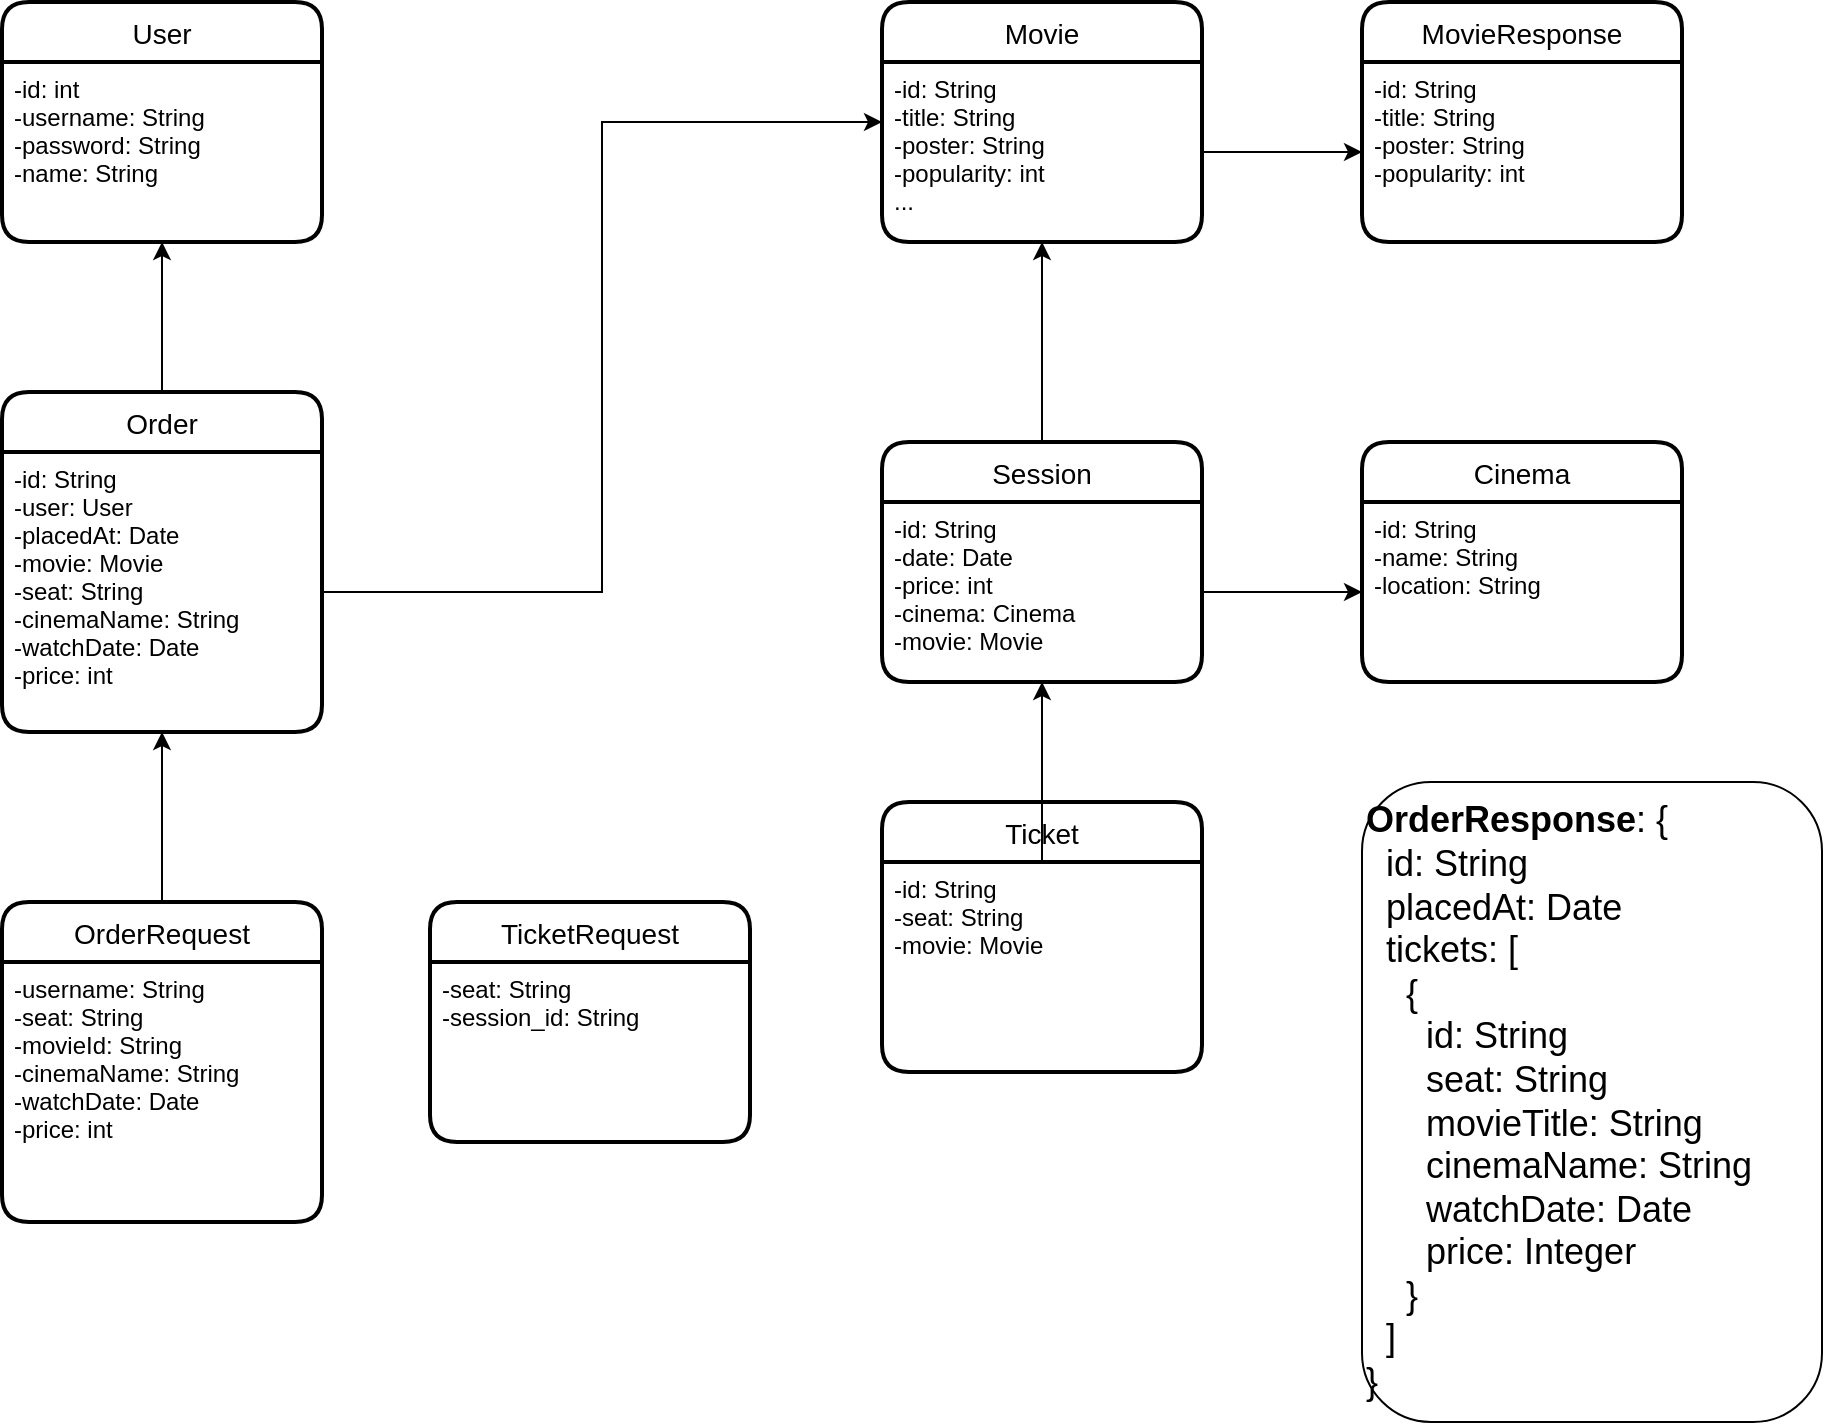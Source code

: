 <mxfile version="15.6.8" type="github">
  <diagram id="qRMoIn7Zspuqd-BpbyvH" name="Page-1">
    <mxGraphModel dx="1398" dy="680" grid="1" gridSize="10" guides="1" tooltips="1" connect="1" arrows="1" fold="1" page="1" pageScale="1" pageWidth="827" pageHeight="1169" math="0" shadow="0">
      <root>
        <mxCell id="0" />
        <mxCell id="1" parent="0" />
        <mxCell id="dXeIv0zIGZrj6mPDM5lG-20" value="Movie" style="swimlane;childLayout=stackLayout;horizontal=1;startSize=30;horizontalStack=0;rounded=1;fontSize=14;fontStyle=0;strokeWidth=2;resizeParent=0;resizeLast=1;shadow=0;dashed=0;align=center;" parent="1" vertex="1">
          <mxGeometry x="480" y="320" width="160" height="120" as="geometry" />
        </mxCell>
        <mxCell id="dXeIv0zIGZrj6mPDM5lG-21" value="-id: String&#xa;-title: String&#xa;-poster: String&#xa;-popularity: int&#xa;..." style="align=left;strokeColor=none;fillColor=none;spacingLeft=4;fontSize=12;verticalAlign=top;resizable=0;rotatable=0;part=1;" parent="dXeIv0zIGZrj6mPDM5lG-20" vertex="1">
          <mxGeometry y="30" width="160" height="90" as="geometry" />
        </mxCell>
        <mxCell id="dXeIv0zIGZrj6mPDM5lG-22" value="MovieResponse" style="swimlane;childLayout=stackLayout;horizontal=1;startSize=30;horizontalStack=0;rounded=1;fontSize=14;fontStyle=0;strokeWidth=2;resizeParent=0;resizeLast=1;shadow=0;dashed=0;align=center;" parent="1" vertex="1">
          <mxGeometry x="720" y="320" width="160" height="120" as="geometry" />
        </mxCell>
        <mxCell id="dXeIv0zIGZrj6mPDM5lG-23" value="-id: String&#xa;-title: String&#xa;-poster: String&#xa;-popularity: int&#xa;" style="align=left;strokeColor=none;fillColor=none;spacingLeft=4;fontSize=12;verticalAlign=top;resizable=0;rotatable=0;part=1;" parent="dXeIv0zIGZrj6mPDM5lG-22" vertex="1">
          <mxGeometry y="30" width="160" height="90" as="geometry" />
        </mxCell>
        <mxCell id="dXeIv0zIGZrj6mPDM5lG-25" value="" style="edgeStyle=orthogonalEdgeStyle;rounded=0;orthogonalLoop=1;jettySize=auto;html=1;" parent="1" source="dXeIv0zIGZrj6mPDM5lG-21" target="dXeIv0zIGZrj6mPDM5lG-23" edge="1">
          <mxGeometry relative="1" as="geometry" />
        </mxCell>
        <mxCell id="2udqgOeLJHsWhFkE88kR-1" value="Ticket" style="swimlane;childLayout=stackLayout;horizontal=1;startSize=30;horizontalStack=0;rounded=1;fontSize=14;fontStyle=0;strokeWidth=2;resizeParent=0;resizeLast=1;shadow=0;dashed=0;align=center;" parent="1" vertex="1">
          <mxGeometry x="480" y="720" width="160" height="135" as="geometry" />
        </mxCell>
        <mxCell id="2udqgOeLJHsWhFkE88kR-2" value="-id: String&#xa;-seat: String&#xa;-movie: Movie" style="align=left;strokeColor=none;fillColor=none;spacingLeft=4;fontSize=12;verticalAlign=top;resizable=0;rotatable=0;part=1;" parent="2udqgOeLJHsWhFkE88kR-1" vertex="1">
          <mxGeometry y="30" width="160" height="105" as="geometry" />
        </mxCell>
        <mxCell id="2udqgOeLJHsWhFkE88kR-9" value="" style="edgeStyle=orthogonalEdgeStyle;rounded=0;orthogonalLoop=1;jettySize=auto;html=1;" parent="1" source="2udqgOeLJHsWhFkE88kR-3" target="dXeIv0zIGZrj6mPDM5lG-21" edge="1">
          <mxGeometry relative="1" as="geometry" />
        </mxCell>
        <mxCell id="2udqgOeLJHsWhFkE88kR-3" value="Session" style="swimlane;childLayout=stackLayout;horizontal=1;startSize=30;horizontalStack=0;rounded=1;fontSize=14;fontStyle=0;strokeWidth=2;resizeParent=0;resizeLast=1;shadow=0;dashed=0;align=center;" parent="1" vertex="1">
          <mxGeometry x="480" y="540" width="160" height="120" as="geometry" />
        </mxCell>
        <mxCell id="2udqgOeLJHsWhFkE88kR-4" value="-id: String&#xa;-date: Date&#xa;-price: int&#xa;-cinema: Cinema&#xa;-movie: Movie" style="align=left;strokeColor=none;fillColor=none;spacingLeft=4;fontSize=12;verticalAlign=top;resizable=0;rotatable=0;part=1;" parent="2udqgOeLJHsWhFkE88kR-3" vertex="1">
          <mxGeometry y="30" width="160" height="90" as="geometry" />
        </mxCell>
        <mxCell id="2udqgOeLJHsWhFkE88kR-5" value="" style="edgeStyle=orthogonalEdgeStyle;rounded=0;orthogonalLoop=1;jettySize=auto;html=1;" parent="1" source="2udqgOeLJHsWhFkE88kR-2" target="2udqgOeLJHsWhFkE88kR-4" edge="1">
          <mxGeometry relative="1" as="geometry" />
        </mxCell>
        <mxCell id="2udqgOeLJHsWhFkE88kR-6" value="Cinema" style="swimlane;childLayout=stackLayout;horizontal=1;startSize=30;horizontalStack=0;rounded=1;fontSize=14;fontStyle=0;strokeWidth=2;resizeParent=0;resizeLast=1;shadow=0;dashed=0;align=center;" parent="1" vertex="1">
          <mxGeometry x="720" y="540" width="160" height="120" as="geometry" />
        </mxCell>
        <mxCell id="2udqgOeLJHsWhFkE88kR-7" value="-id: String&#xa;-name: String&#xa;-location: String" style="align=left;strokeColor=none;fillColor=none;spacingLeft=4;fontSize=12;verticalAlign=top;resizable=0;rotatable=0;part=1;" parent="2udqgOeLJHsWhFkE88kR-6" vertex="1">
          <mxGeometry y="30" width="160" height="90" as="geometry" />
        </mxCell>
        <mxCell id="2udqgOeLJHsWhFkE88kR-8" value="" style="edgeStyle=orthogonalEdgeStyle;rounded=0;orthogonalLoop=1;jettySize=auto;html=1;" parent="1" source="2udqgOeLJHsWhFkE88kR-4" target="2udqgOeLJHsWhFkE88kR-7" edge="1">
          <mxGeometry relative="1" as="geometry" />
        </mxCell>
        <mxCell id="2udqgOeLJHsWhFkE88kR-16" value="" style="edgeStyle=orthogonalEdgeStyle;rounded=0;orthogonalLoop=1;jettySize=auto;html=1;" parent="1" source="2udqgOeLJHsWhFkE88kR-10" target="2udqgOeLJHsWhFkE88kR-14" edge="1">
          <mxGeometry relative="1" as="geometry" />
        </mxCell>
        <mxCell id="2udqgOeLJHsWhFkE88kR-10" value="Order" style="swimlane;childLayout=stackLayout;horizontal=1;startSize=30;horizontalStack=0;rounded=1;fontSize=14;fontStyle=0;strokeWidth=2;resizeParent=0;resizeLast=1;shadow=0;dashed=0;align=center;" parent="1" vertex="1">
          <mxGeometry x="40" y="515" width="160" height="170" as="geometry" />
        </mxCell>
        <mxCell id="2udqgOeLJHsWhFkE88kR-11" value="-id: String&#xa;-user: User&#xa;-placedAt: Date&#xa;-movie: Movie&#xa;-seat: String&#xa;-cinemaName: String&#xa;-watchDate: Date&#xa;-price: int" style="align=left;strokeColor=none;fillColor=none;spacingLeft=4;fontSize=12;verticalAlign=top;resizable=0;rotatable=0;part=1;" parent="2udqgOeLJHsWhFkE88kR-10" vertex="1">
          <mxGeometry y="30" width="160" height="140" as="geometry" />
        </mxCell>
        <mxCell id="2udqgOeLJHsWhFkE88kR-13" value="User" style="swimlane;childLayout=stackLayout;horizontal=1;startSize=30;horizontalStack=0;rounded=1;fontSize=14;fontStyle=0;strokeWidth=2;resizeParent=0;resizeLast=1;shadow=0;dashed=0;align=center;" parent="1" vertex="1">
          <mxGeometry x="40" y="320" width="160" height="120" as="geometry" />
        </mxCell>
        <mxCell id="2udqgOeLJHsWhFkE88kR-14" value="-id: int&#xa;-username: String&#xa;-password: String&#xa;-name: String" style="align=left;strokeColor=none;fillColor=none;spacingLeft=4;fontSize=12;verticalAlign=top;resizable=0;rotatable=0;part=1;" parent="2udqgOeLJHsWhFkE88kR-13" vertex="1">
          <mxGeometry y="30" width="160" height="90" as="geometry" />
        </mxCell>
        <mxCell id="2udqgOeLJHsWhFkE88kR-25" value="" style="edgeStyle=orthogonalEdgeStyle;rounded=0;orthogonalLoop=1;jettySize=auto;html=1;" parent="1" source="2udqgOeLJHsWhFkE88kR-18" target="2udqgOeLJHsWhFkE88kR-11" edge="1">
          <mxGeometry relative="1" as="geometry" />
        </mxCell>
        <mxCell id="2udqgOeLJHsWhFkE88kR-18" value="OrderRequest" style="swimlane;childLayout=stackLayout;horizontal=1;startSize=30;horizontalStack=0;rounded=1;fontSize=14;fontStyle=0;strokeWidth=2;resizeParent=0;resizeLast=1;shadow=0;dashed=0;align=center;" parent="1" vertex="1">
          <mxGeometry x="40" y="770" width="160" height="160" as="geometry" />
        </mxCell>
        <mxCell id="2udqgOeLJHsWhFkE88kR-19" value="-username: String&#xa;-seat: String&#xa;-movieId: String&#xa;-cinemaName: String&#xa;-watchDate: Date&#xa;-price: int" style="align=left;strokeColor=none;fillColor=none;spacingLeft=4;fontSize=12;verticalAlign=top;resizable=0;rotatable=0;part=1;" parent="2udqgOeLJHsWhFkE88kR-18" vertex="1">
          <mxGeometry y="30" width="160" height="130" as="geometry" />
        </mxCell>
        <mxCell id="2udqgOeLJHsWhFkE88kR-20" value="TicketRequest" style="swimlane;childLayout=stackLayout;horizontal=1;startSize=30;horizontalStack=0;rounded=1;fontSize=14;fontStyle=0;strokeWidth=2;resizeParent=0;resizeLast=1;shadow=0;dashed=0;align=center;" parent="1" vertex="1">
          <mxGeometry x="254" y="770" width="160" height="120" as="geometry" />
        </mxCell>
        <mxCell id="2udqgOeLJHsWhFkE88kR-21" value="-seat: String&#xa;-session_id: String" style="align=left;strokeColor=none;fillColor=none;spacingLeft=4;fontSize=12;verticalAlign=top;resizable=0;rotatable=0;part=1;" parent="2udqgOeLJHsWhFkE88kR-20" vertex="1">
          <mxGeometry y="30" width="160" height="90" as="geometry" />
        </mxCell>
        <mxCell id="_HQqgIIkVd6TV7e69eUK-1" value="&lt;div style=&quot;font-size: 18px&quot;&gt;&lt;font style=&quot;font-size: 18px&quot;&gt;&lt;b&gt;OrderResponse&lt;/b&gt;: {&lt;/font&gt;&lt;/div&gt;&lt;div style=&quot;font-size: 18px&quot;&gt;&lt;font style=&quot;font-size: 18px&quot;&gt;&amp;nbsp; id: String&lt;/font&gt;&lt;/div&gt;&lt;div style=&quot;font-size: 18px&quot;&gt;&lt;font style=&quot;font-size: 18px&quot;&gt;&amp;nbsp; placedAt: Date&lt;/font&gt;&lt;/div&gt;&lt;div style=&quot;font-size: 18px&quot;&gt;&lt;font style=&quot;font-size: 18px&quot;&gt;&amp;nbsp; tickets: [&lt;/font&gt;&lt;/div&gt;&lt;div style=&quot;font-size: 18px&quot;&gt;&lt;font style=&quot;font-size: 18px&quot;&gt;&amp;nbsp; &amp;nbsp; {&lt;/font&gt;&lt;/div&gt;&lt;div style=&quot;font-size: 18px&quot;&gt;&lt;font style=&quot;font-size: 18px&quot;&gt;&amp;nbsp; &amp;nbsp; &amp;nbsp; id: String&lt;/font&gt;&lt;/div&gt;&lt;div style=&quot;font-size: 18px&quot;&gt;&lt;font style=&quot;font-size: 18px&quot;&gt;&amp;nbsp; &amp;nbsp; &amp;nbsp; seat: String&lt;/font&gt;&lt;/div&gt;&lt;div style=&quot;font-size: 18px&quot;&gt;&lt;font style=&quot;font-size: 18px&quot;&gt;&amp;nbsp; &amp;nbsp; &amp;nbsp; movieTitle: String&lt;/font&gt;&lt;/div&gt;&lt;div style=&quot;font-size: 18px&quot;&gt;&lt;font style=&quot;font-size: 18px&quot;&gt;&amp;nbsp; &amp;nbsp; &amp;nbsp; cinemaName: String&lt;/font&gt;&lt;/div&gt;&lt;div style=&quot;font-size: 18px&quot;&gt;&lt;font style=&quot;font-size: 18px&quot;&gt;&amp;nbsp; &amp;nbsp; &amp;nbsp; watchDate: Date&lt;/font&gt;&lt;/div&gt;&lt;div style=&quot;font-size: 18px&quot;&gt;&lt;font style=&quot;font-size: 18px&quot;&gt;&amp;nbsp; &amp;nbsp; &amp;nbsp; price: Integer&lt;/font&gt;&lt;/div&gt;&lt;div style=&quot;font-size: 18px&quot;&gt;&lt;font style=&quot;font-size: 18px&quot;&gt;&amp;nbsp; &amp;nbsp; }&lt;/font&gt;&lt;/div&gt;&lt;div style=&quot;font-size: 18px&quot;&gt;&lt;font style=&quot;font-size: 18px&quot;&gt;&amp;nbsp; ]&lt;/font&gt;&lt;/div&gt;&lt;div style=&quot;font-size: 18px&quot;&gt;&lt;span&gt;&lt;font style=&quot;font-size: 18px&quot;&gt;}&lt;/font&gt;&lt;/span&gt;&lt;/div&gt;" style="rounded=1;whiteSpace=wrap;html=1;align=left;" vertex="1" parent="1">
          <mxGeometry x="720" y="710" width="230" height="320" as="geometry" />
        </mxCell>
        <mxCell id="OWsevYQuOcHH0SWwJZD0-1" style="edgeStyle=orthogonalEdgeStyle;rounded=0;orthogonalLoop=1;jettySize=auto;html=1;exitX=1;exitY=0.5;exitDx=0;exitDy=0;entryX=0;entryY=0.5;entryDx=0;entryDy=0;" edge="1" parent="1" source="2udqgOeLJHsWhFkE88kR-11" target="dXeIv0zIGZrj6mPDM5lG-20">
          <mxGeometry relative="1" as="geometry" />
        </mxCell>
      </root>
    </mxGraphModel>
  </diagram>
</mxfile>
